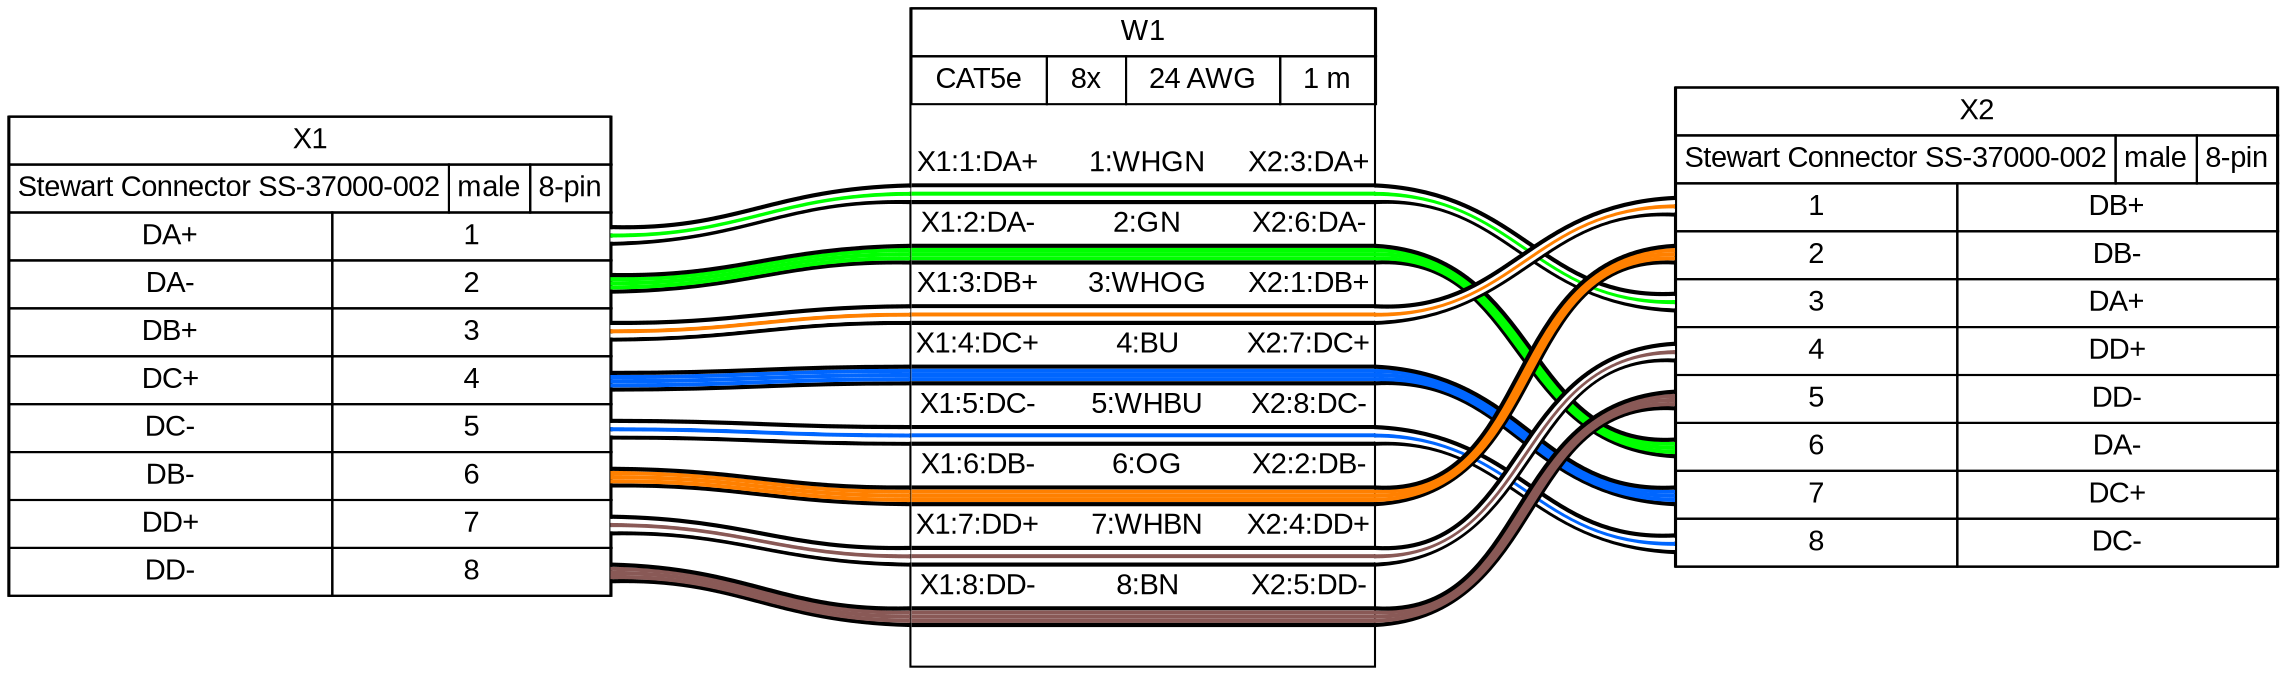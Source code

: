 graph "graph" {
rankdir=LR;
ranksep=2;
bgcolor="#FFFFFF";
nodesep=0.33;
fontname=arial;
node [shape=none, width=0, height=0, margin=0, style=filled, fillcolor="#FFFFFF", fontname=arial];
edge [style=bold, fontname=arial];
X1 [label=<
<table border="0" cellspacing="0" cellpadding="0">
 <tr><td>
  <table border="0" cellspacing="0" cellpadding="3" cellborder="1"><tr>
   <td balign="left">X1</td>
  </tr></table>
 </td></tr>
 <tr><td>
  <table border="0" cellspacing="0" cellpadding="3" cellborder="1"><tr>
   <td balign="left">Stewart Connector SS-37000-002</td>
   <td balign="left">male</td>
   <td balign="left">8-pin</td>
  </tr></table>
 </td></tr>
 <tr><td>
  <table border="0" cellspacing="0" cellpadding="3" cellborder="1">
   <tr>
    <td>DA+</td>
    <td port="p1r">1</td>
   </tr>
   <tr>
    <td>DA-</td>
    <td port="p2r">2</td>
   </tr>
   <tr>
    <td>DB+</td>
    <td port="p3r">3</td>
   </tr>
   <tr>
    <td>DC+</td>
    <td port="p4r">4</td>
   </tr>
   <tr>
    <td>DC-</td>
    <td port="p5r">5</td>
   </tr>
   <tr>
    <td>DB-</td>
    <td port="p6r">6</td>
   </tr>
   <tr>
    <td>DD+</td>
    <td port="p7r">7</td>
   </tr>
   <tr>
    <td>DD-</td>
    <td port="p8r">8</td>
   </tr>
  </table>
 </td></tr>
</table>
>, shape=box, style=filled, fillcolor="#FFFFFF"];
X2 [label=<
<table border="0" cellspacing="0" cellpadding="0">
 <tr><td>
  <table border="0" cellspacing="0" cellpadding="3" cellborder="1"><tr>
   <td balign="left">X2</td>
  </tr></table>
 </td></tr>
 <tr><td>
  <table border="0" cellspacing="0" cellpadding="3" cellborder="1"><tr>
   <td balign="left">Stewart Connector SS-37000-002</td>
   <td balign="left">male</td>
   <td balign="left">8-pin</td>
  </tr></table>
 </td></tr>
 <tr><td>
  <table border="0" cellspacing="0" cellpadding="3" cellborder="1">
   <tr>
    <td port="p1l">1</td>
    <td>DB+</td>
   </tr>
   <tr>
    <td port="p2l">2</td>
    <td>DB-</td>
   </tr>
   <tr>
    <td port="p3l">3</td>
    <td>DA+</td>
   </tr>
   <tr>
    <td port="p4l">4</td>
    <td>DD+</td>
   </tr>
   <tr>
    <td port="p5l">5</td>
    <td>DD-</td>
   </tr>
   <tr>
    <td port="p6l">6</td>
    <td>DA-</td>
   </tr>
   <tr>
    <td port="p7l">7</td>
    <td>DC+</td>
   </tr>
   <tr>
    <td port="p8l">8</td>
    <td>DC-</td>
   </tr>
  </table>
 </td></tr>
</table>
>, shape=box, style=filled, fillcolor="#FFFFFF"];
edge [color="#000000:#ffffff:#00ff00:#ffffff:#000000"];
X1:p1r:e -- W1:w1:w;
W1:w1:e -- X2:p3l:w;
edge [color="#000000:#00ff00:#00ff00:#00ff00:#000000"];
X1:p2r:e -- W1:w2:w;
W1:w2:e -- X2:p6l:w;
edge [color="#000000:#ffffff:#ff8000:#ffffff:#000000"];
X1:p3r:e -- W1:w3:w;
W1:w3:e -- X2:p1l:w;
edge [color="#000000:#0066ff:#0066ff:#0066ff:#000000"];
X1:p4r:e -- W1:w4:w;
W1:w4:e -- X2:p7l:w;
edge [color="#000000:#ffffff:#0066ff:#ffffff:#000000"];
X1:p5r:e -- W1:w5:w;
W1:w5:e -- X2:p8l:w;
edge [color="#000000:#ff8000:#ff8000:#ff8000:#000000"];
X1:p6r:e -- W1:w6:w;
W1:w6:e -- X2:p2l:w;
edge [color="#000000:#ffffff:#895956:#ffffff:#000000"];
X1:p7r:e -- W1:w7:w;
W1:w7:e -- X2:p4l:w;
edge [color="#000000:#895956:#895956:#895956:#000000"];
X1:p8r:e -- W1:w8:w;
W1:w8:e -- X2:p5l:w;
W1 [label=<
<table border="0" cellspacing="0" cellpadding="0">
 <tr><td>
  <table border="0" cellspacing="0" cellpadding="3" cellborder="1"><tr>
   <td balign="left">W1</td>
  </tr></table>
 </td></tr>
 <tr><td>
  <table border="0" cellspacing="0" cellpadding="3" cellborder="1"><tr>
   <td balign="left">CAT5e</td>
   <td balign="left">8x</td>
   <td balign="left">24 AWG</td>
   <td balign="left">1 m</td>
  </tr></table>
 </td></tr>
 <tr><td>
  <table border="0" cellspacing="0" cellborder="0">
   <tr><td>&nbsp;</td></tr>
   <tr>
    <td>X1:1:DA+</td>
    <td>
     1:WHGN
    </td>
    <td>X2:3:DA+</td>
   </tr>
   <tr>
    <td colspan="3" border="0" cellspacing="0" cellpadding="0" port="w1" height="10">
     <table cellspacing="0" cellborder="0" border="0">
      <tr><td colspan="3" cellpadding="0" height="2" bgcolor="#000000" border="0"></td></tr>
      <tr><td colspan="3" cellpadding="0" height="2" bgcolor="#ffffff" border="0"></td></tr>
      <tr><td colspan="3" cellpadding="0" height="2" bgcolor="#00ff00" border="0"></td></tr>
      <tr><td colspan="3" cellpadding="0" height="2" bgcolor="#ffffff" border="0"></td></tr>
      <tr><td colspan="3" cellpadding="0" height="2" bgcolor="#000000" border="0"></td></tr>
     </table>
    </td>
   </tr>
   <tr>
    <td>X1:2:DA-</td>
    <td>
     2:GN
    </td>
    <td>X2:6:DA-</td>
   </tr>
   <tr>
    <td colspan="3" border="0" cellspacing="0" cellpadding="0" port="w2" height="10">
     <table cellspacing="0" cellborder="0" border="0">
      <tr><td colspan="3" cellpadding="0" height="2" bgcolor="#000000" border="0"></td></tr>
      <tr><td colspan="3" cellpadding="0" height="2" bgcolor="#00ff00" border="0"></td></tr>
      <tr><td colspan="3" cellpadding="0" height="2" bgcolor="#00ff00" border="0"></td></tr>
      <tr><td colspan="3" cellpadding="0" height="2" bgcolor="#00ff00" border="0"></td></tr>
      <tr><td colspan="3" cellpadding="0" height="2" bgcolor="#000000" border="0"></td></tr>
     </table>
    </td>
   </tr>
   <tr>
    <td>X1:3:DB+</td>
    <td>
     3:WHOG
    </td>
    <td>X2:1:DB+</td>
   </tr>
   <tr>
    <td colspan="3" border="0" cellspacing="0" cellpadding="0" port="w3" height="10">
     <table cellspacing="0" cellborder="0" border="0">
      <tr><td colspan="3" cellpadding="0" height="2" bgcolor="#000000" border="0"></td></tr>
      <tr><td colspan="3" cellpadding="0" height="2" bgcolor="#ffffff" border="0"></td></tr>
      <tr><td colspan="3" cellpadding="0" height="2" bgcolor="#ff8000" border="0"></td></tr>
      <tr><td colspan="3" cellpadding="0" height="2" bgcolor="#ffffff" border="0"></td></tr>
      <tr><td colspan="3" cellpadding="0" height="2" bgcolor="#000000" border="0"></td></tr>
     </table>
    </td>
   </tr>
   <tr>
    <td>X1:4:DC+</td>
    <td>
     4:BU
    </td>
    <td>X2:7:DC+</td>
   </tr>
   <tr>
    <td colspan="3" border="0" cellspacing="0" cellpadding="0" port="w4" height="10">
     <table cellspacing="0" cellborder="0" border="0">
      <tr><td colspan="3" cellpadding="0" height="2" bgcolor="#000000" border="0"></td></tr>
      <tr><td colspan="3" cellpadding="0" height="2" bgcolor="#0066ff" border="0"></td></tr>
      <tr><td colspan="3" cellpadding="0" height="2" bgcolor="#0066ff" border="0"></td></tr>
      <tr><td colspan="3" cellpadding="0" height="2" bgcolor="#0066ff" border="0"></td></tr>
      <tr><td colspan="3" cellpadding="0" height="2" bgcolor="#000000" border="0"></td></tr>
     </table>
    </td>
   </tr>
   <tr>
    <td>X1:5:DC-</td>
    <td>
     5:WHBU
    </td>
    <td>X2:8:DC-</td>
   </tr>
   <tr>
    <td colspan="3" border="0" cellspacing="0" cellpadding="0" port="w5" height="10">
     <table cellspacing="0" cellborder="0" border="0">
      <tr><td colspan="3" cellpadding="0" height="2" bgcolor="#000000" border="0"></td></tr>
      <tr><td colspan="3" cellpadding="0" height="2" bgcolor="#ffffff" border="0"></td></tr>
      <tr><td colspan="3" cellpadding="0" height="2" bgcolor="#0066ff" border="0"></td></tr>
      <tr><td colspan="3" cellpadding="0" height="2" bgcolor="#ffffff" border="0"></td></tr>
      <tr><td colspan="3" cellpadding="0" height="2" bgcolor="#000000" border="0"></td></tr>
     </table>
    </td>
   </tr>
   <tr>
    <td>X1:6:DB-</td>
    <td>
     6:OG
    </td>
    <td>X2:2:DB-</td>
   </tr>
   <tr>
    <td colspan="3" border="0" cellspacing="0" cellpadding="0" port="w6" height="10">
     <table cellspacing="0" cellborder="0" border="0">
      <tr><td colspan="3" cellpadding="0" height="2" bgcolor="#000000" border="0"></td></tr>
      <tr><td colspan="3" cellpadding="0" height="2" bgcolor="#ff8000" border="0"></td></tr>
      <tr><td colspan="3" cellpadding="0" height="2" bgcolor="#ff8000" border="0"></td></tr>
      <tr><td colspan="3" cellpadding="0" height="2" bgcolor="#ff8000" border="0"></td></tr>
      <tr><td colspan="3" cellpadding="0" height="2" bgcolor="#000000" border="0"></td></tr>
     </table>
    </td>
   </tr>
   <tr>
    <td>X1:7:DD+</td>
    <td>
     7:WHBN
    </td>
    <td>X2:4:DD+</td>
   </tr>
   <tr>
    <td colspan="3" border="0" cellspacing="0" cellpadding="0" port="w7" height="10">
     <table cellspacing="0" cellborder="0" border="0">
      <tr><td colspan="3" cellpadding="0" height="2" bgcolor="#000000" border="0"></td></tr>
      <tr><td colspan="3" cellpadding="0" height="2" bgcolor="#ffffff" border="0"></td></tr>
      <tr><td colspan="3" cellpadding="0" height="2" bgcolor="#895956" border="0"></td></tr>
      <tr><td colspan="3" cellpadding="0" height="2" bgcolor="#ffffff" border="0"></td></tr>
      <tr><td colspan="3" cellpadding="0" height="2" bgcolor="#000000" border="0"></td></tr>
     </table>
    </td>
   </tr>
   <tr>
    <td>X1:8:DD-</td>
    <td>
     8:BN
    </td>
    <td>X2:5:DD-</td>
   </tr>
   <tr>
    <td colspan="3" border="0" cellspacing="0" cellpadding="0" port="w8" height="10">
     <table cellspacing="0" cellborder="0" border="0">
      <tr><td colspan="3" cellpadding="0" height="2" bgcolor="#000000" border="0"></td></tr>
      <tr><td colspan="3" cellpadding="0" height="2" bgcolor="#895956" border="0"></td></tr>
      <tr><td colspan="3" cellpadding="0" height="2" bgcolor="#895956" border="0"></td></tr>
      <tr><td colspan="3" cellpadding="0" height="2" bgcolor="#895956" border="0"></td></tr>
      <tr><td colspan="3" cellpadding="0" height="2" bgcolor="#000000" border="0"></td></tr>
     </table>
    </td>
   </tr>
   <tr><td>&nbsp;</td></tr>
  </table>
 </td></tr>
</table>
>, shape=box, style=filled, fillcolor="#FFFFFF"];
}
